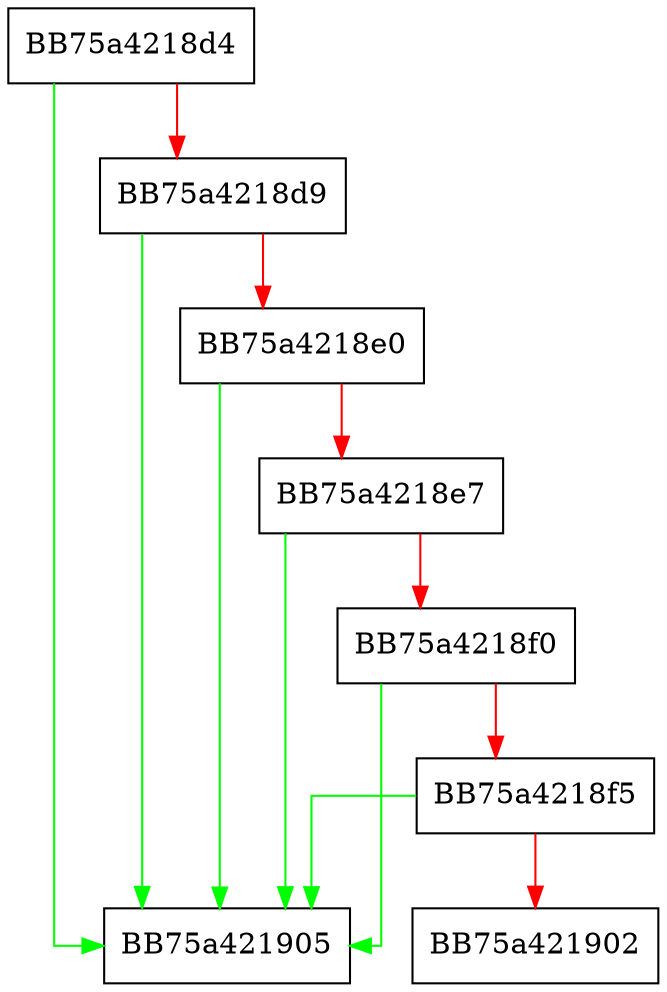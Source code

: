 digraph inflateStateCheck {
  node [shape="box"];
  graph [splines=ortho];
  BB75a4218d4 -> BB75a421905 [color="green"];
  BB75a4218d4 -> BB75a4218d9 [color="red"];
  BB75a4218d9 -> BB75a421905 [color="green"];
  BB75a4218d9 -> BB75a4218e0 [color="red"];
  BB75a4218e0 -> BB75a421905 [color="green"];
  BB75a4218e0 -> BB75a4218e7 [color="red"];
  BB75a4218e7 -> BB75a421905 [color="green"];
  BB75a4218e7 -> BB75a4218f0 [color="red"];
  BB75a4218f0 -> BB75a421905 [color="green"];
  BB75a4218f0 -> BB75a4218f5 [color="red"];
  BB75a4218f5 -> BB75a421905 [color="green"];
  BB75a4218f5 -> BB75a421902 [color="red"];
}